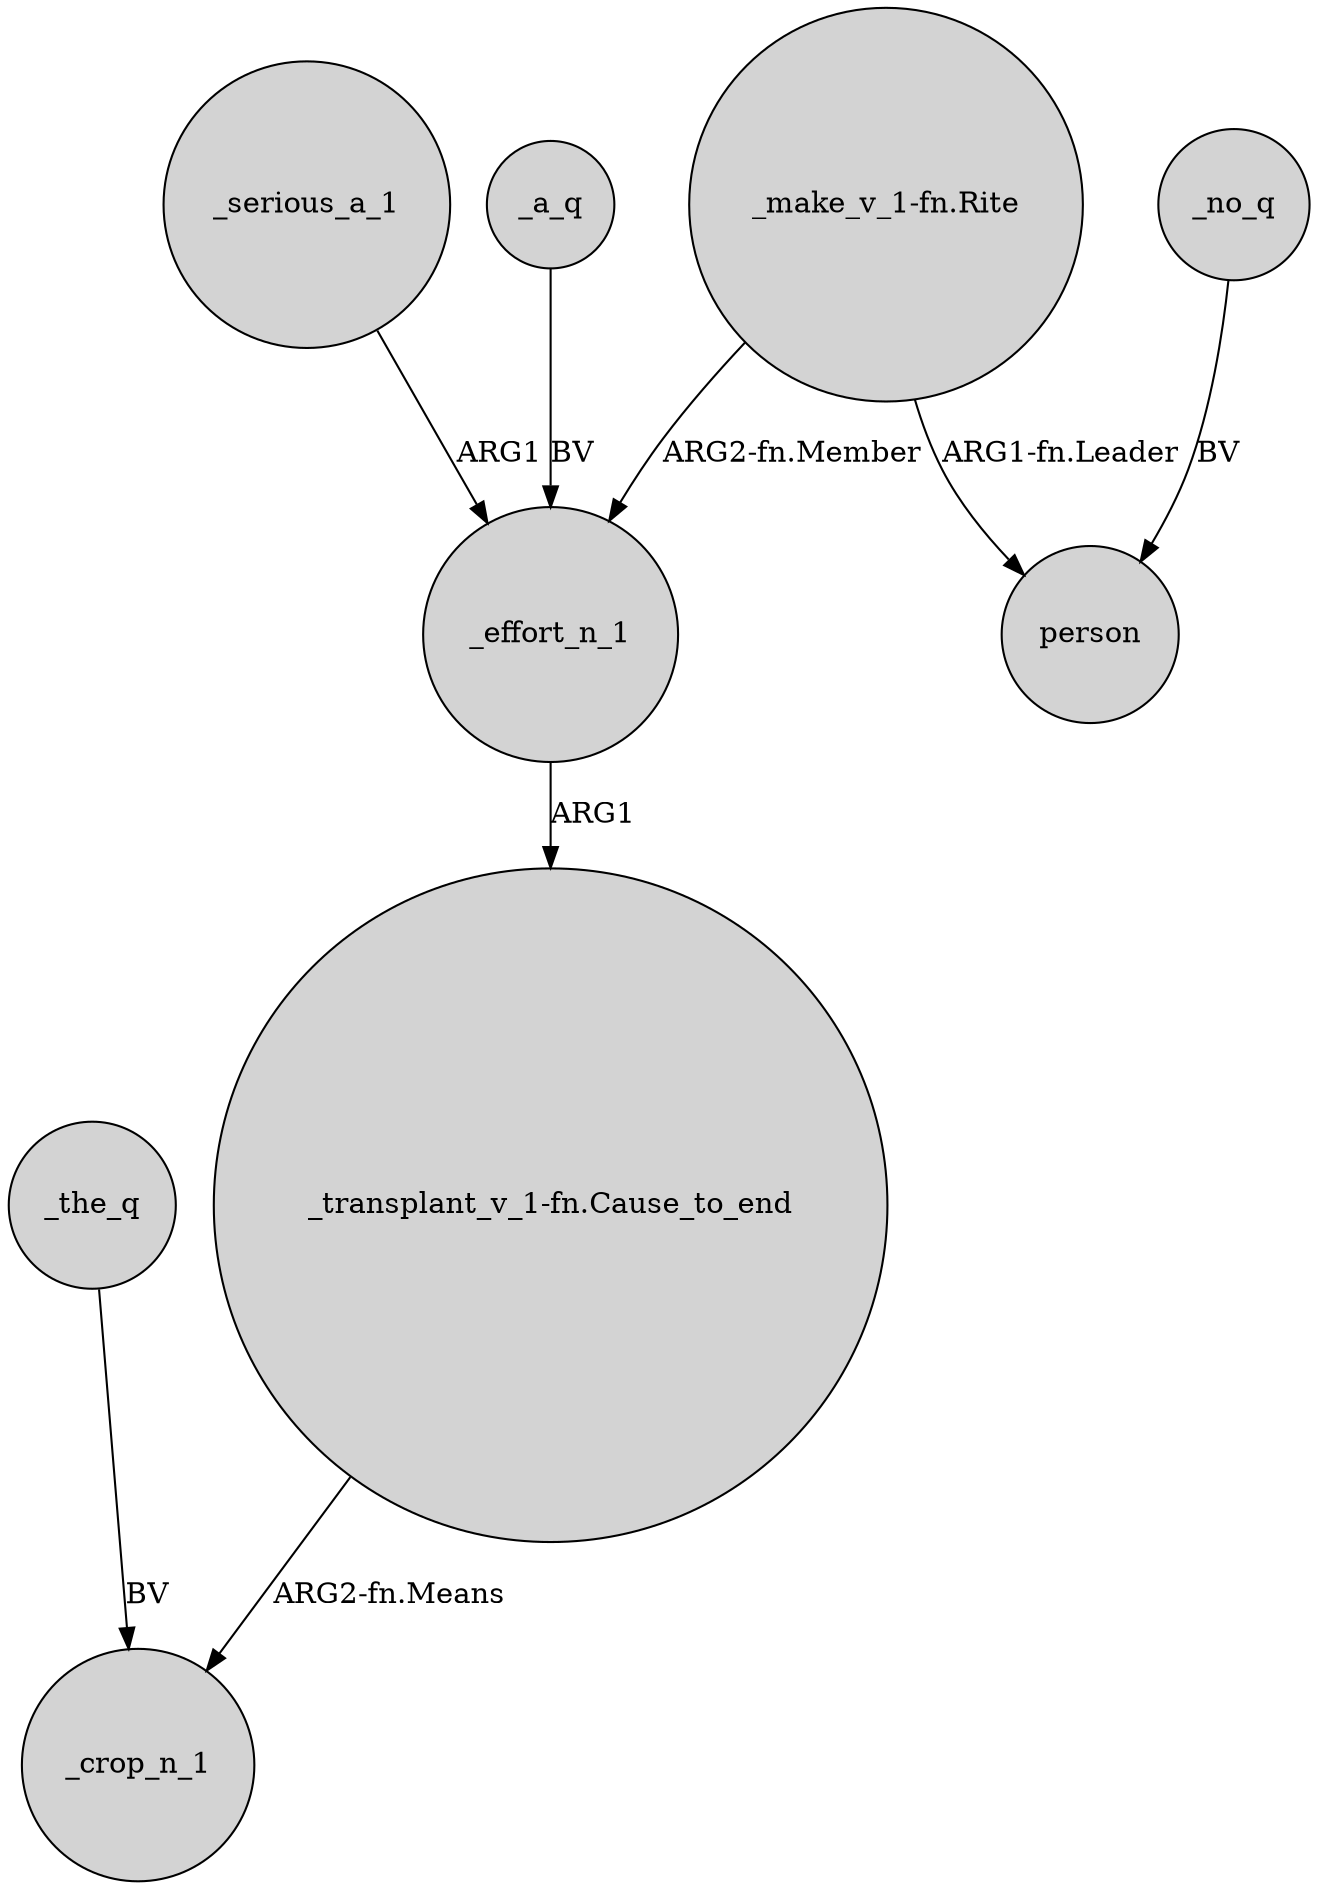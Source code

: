 digraph {
	node [shape=circle style=filled]
	_effort_n_1 -> "_transplant_v_1-fn.Cause_to_end" [label=ARG1]
	_serious_a_1 -> _effort_n_1 [label=ARG1]
	_no_q -> person [label=BV]
	_a_q -> _effort_n_1 [label=BV]
	"_make_v_1-fn.Rite" -> _effort_n_1 [label="ARG2-fn.Member"]
	"_make_v_1-fn.Rite" -> person [label="ARG1-fn.Leader"]
	"_transplant_v_1-fn.Cause_to_end" -> _crop_n_1 [label="ARG2-fn.Means"]
	_the_q -> _crop_n_1 [label=BV]
}
